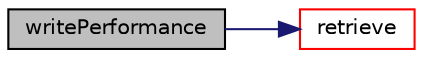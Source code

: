 digraph "writePerformance"
{
  bgcolor="transparent";
  edge [fontname="Helvetica",fontsize="10",labelfontname="Helvetica",labelfontsize="10"];
  node [fontname="Helvetica",fontsize="10",shape=record];
  rankdir="LR";
  Node8 [label="writePerformance",height=0.2,width=0.4,color="black", fillcolor="grey75", style="filled", fontcolor="black"];
  Node8 -> Node9 [color="midnightblue",fontsize="10",style="solid",fontname="Helvetica"];
  Node9 [label="retrieve",height=0.2,width=0.4,color="red",URL="$a31133.html#ad322660a0b838d98f4944a418ef49962",tooltip="Find the closest stored leaf of phiQ and store the result in. "];
}
